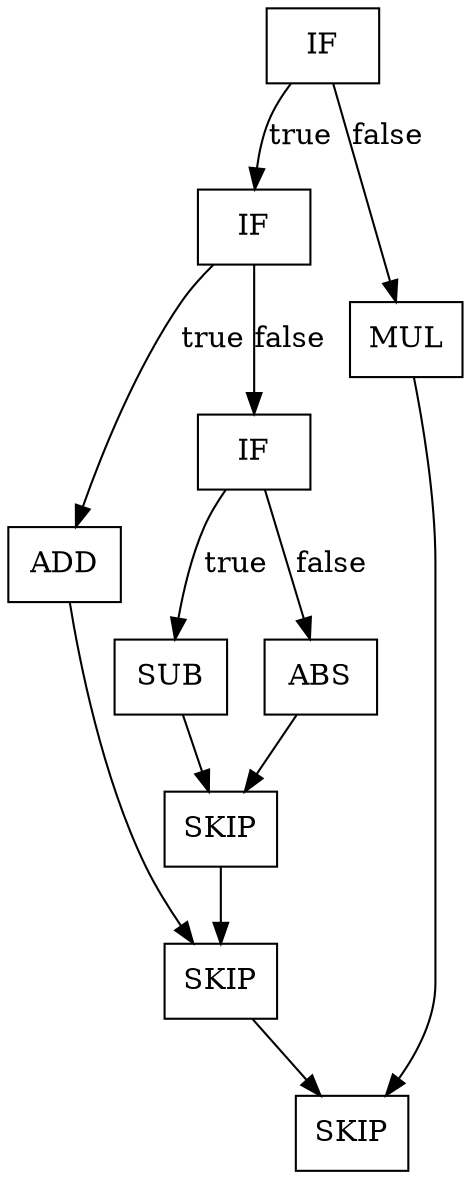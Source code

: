 digraph Michelson {
	node [shape=rectangle]
	0 [label=IF]
	1 [label=IF]
	0 -> 1 [label=true]
	2 [label=MUL]
	0 -> 2 [label=false]
	3 [label=ADD]
	1 -> 3 [label=true]
	4 [label=IF]
	1 -> 4 [label=false]
	5 [label=SKIP]
	2 -> 5 [label=""]
	6 [label=SKIP]
	3 -> 6 [label=""]
	7 [label=SUB]
	4 -> 7 [label=true]
	8 [label=ABS]
	4 -> 8 [label=false]
	6 -> 5 [label=""]
	9 [label=SKIP]
	7 -> 9 [label=""]
	8 -> 9 [label=""]
	9 -> 6 [label=""]
}
